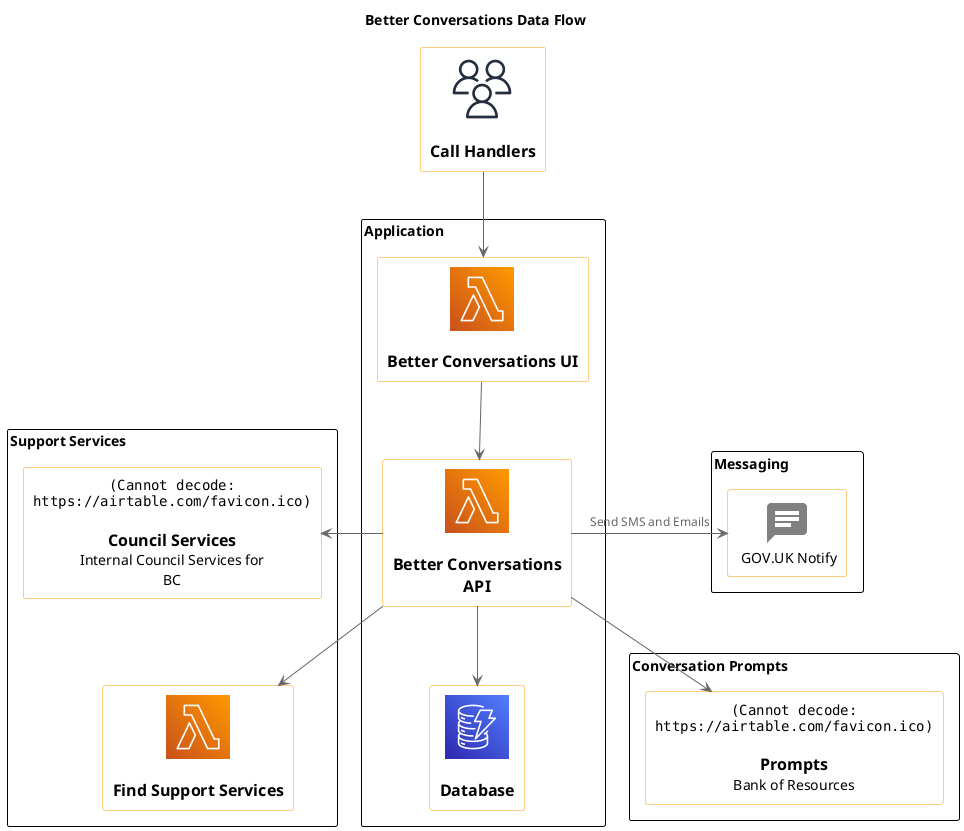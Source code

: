 @startuml
!include <awslib/AWSCommon>
!include <awslib/General/all>

!include <awslib/Compute/all>
!include <awslib/Database/all>
!include <awslib/AWSSimplified>
!include <material/common>
!include <material/message_text>

!include <logos/google-drive.puml>

skinparam linetype polyline
skinparam defaultTextAlignment center

skinparam rectangle {
    StereotypeFontSize 12
    BackgroundColor AWS_BG_COLOR
    BorderColor AWS_BORDER_COLOR
    BorderColor<<grouped>> #000000
}

!define GoogleDrive(e_alias, e_label, e_techn) AWSEntity(e_alias, e_label, e_techn, #4285F4, google-drive, google-drive)
!define Airtable(e_alias, e_label, e_techn) rectangle "<img:https://airtable.com/favicon.ico>\n\n==e_label" <<e_stereo>> as e_alias
!define Notify(e_alias, e_label, e_techn) MA_MESSAGE_TEXT(Grey, 1, e_alias, rectangle, e_label)

title Better Conversations Data Flow

Users(sources, "Call Handlers","")


rectangle "Application" <<grouped>> {
    Lambda(betterConversationsUI, "Better Conversations UI", "")
    Lambda(betterConversationsAPI, "Better Conversations API", "")
    DynamoDB(db, "Database", "")

    sources --> betterConversationsUI
    betterConversationsUI --> betterConversationsAPI

    betterConversationsAPI --> db
}

rectangle  "Conversation Prompts" <<grouped>> {
    Airtable(airtableQuestions, "Prompts\nBank of Resources", "")
    betterConversationsAPI --> airtableQuestions
}

rectangle  "Support Services" <<grouped>> {
    Airtable(airtableSecretServices, "Council Services\nInternal Council Services for BC", "")
    Lambda(findSupportServices, "Find Support Services", "")

    airtableSecretServices -[hidden]-> findSupportServices

    betterConversationsAPI -> airtableSecretServices
    betterConversationsAPI -> findSupportServices
}

rectangle  "Messaging" <<grouped>> {
    Notify(govNotify, "GOV.UK Notify","")
    betterConversationsAPI -> govNotify : Send SMS and Emails
}



@enduml
